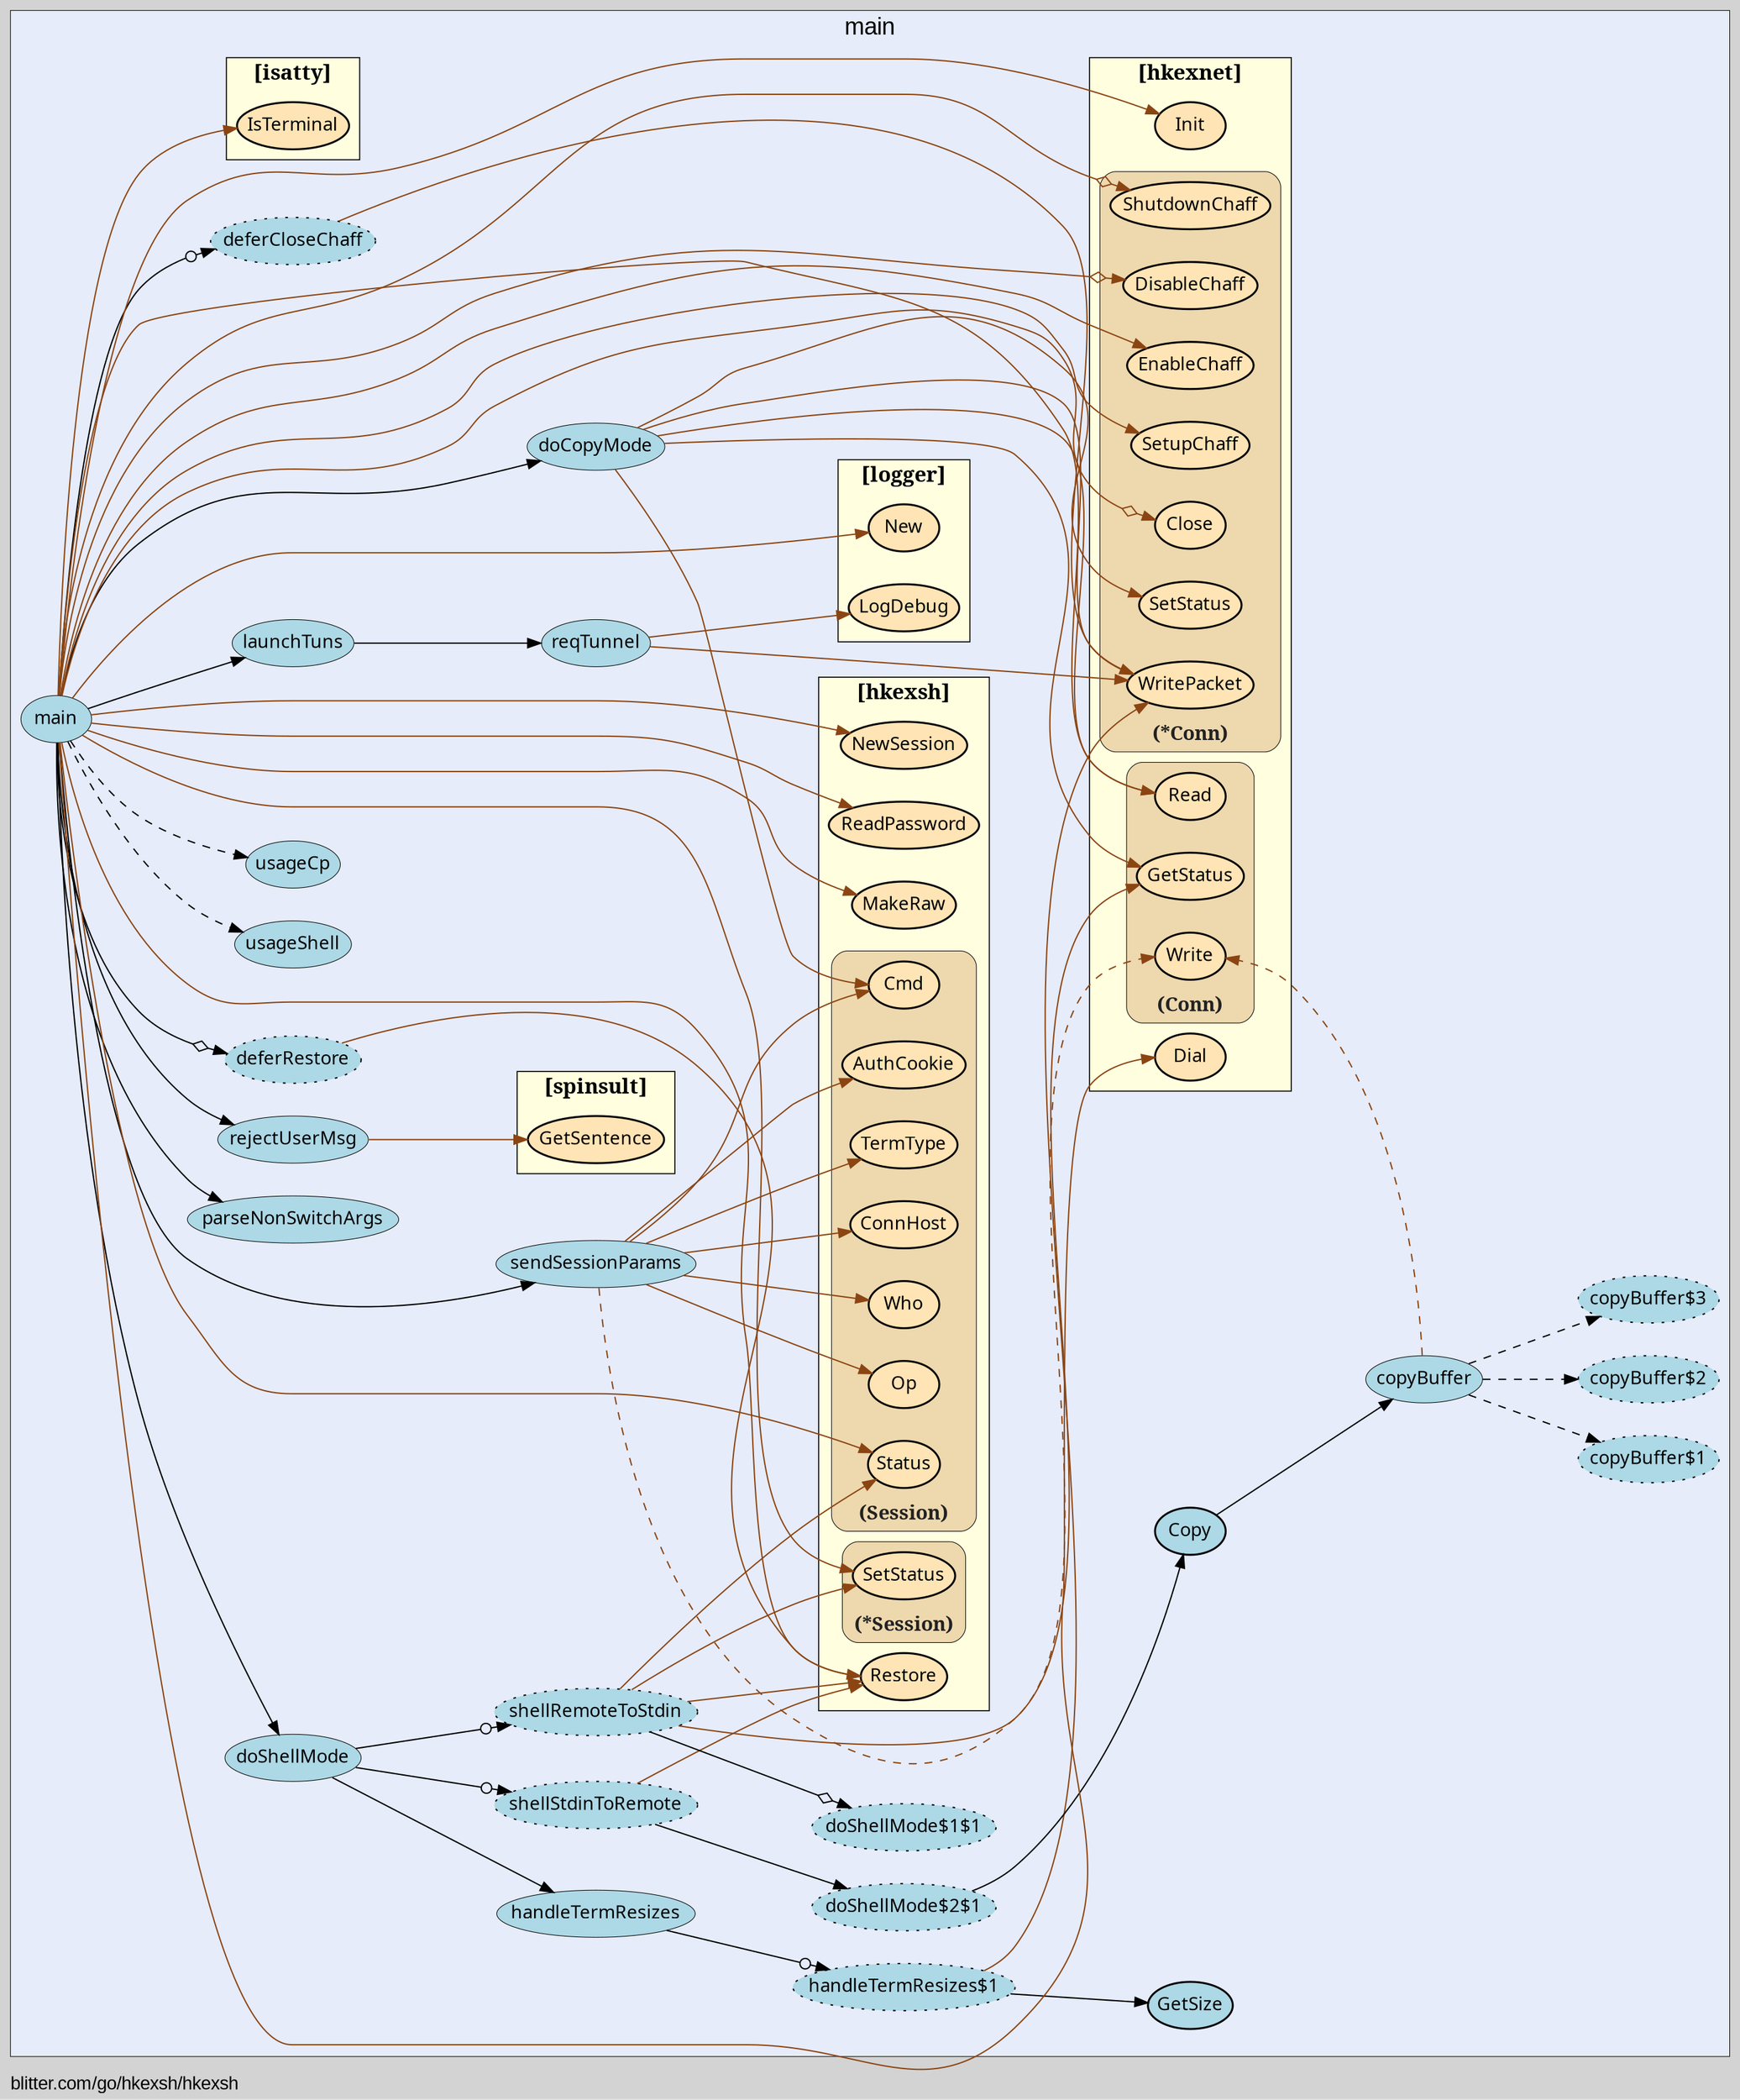 digraph gocallvis {
    label="blitter.com/go/hkexsh/hkexsh";
    labeljust="l";
    fontname="Arial";
    fontsize="14";
    rankdir="LR";
    bgcolor="lightgray";
    style="solid";
    penwidth="0.5";
    pad="0.0";
    nodesep="0.35";

    node [shape="ellipse" style="filled" fillcolor="honeydew" fontname="Verdana" penwidth="1.0" margin="0.05,0.0"];
    edge [minlen="2"]

    subgraph "cluster_focus" {
        fontsize="18";
bgcolor="#e6ecfa";
label="main";
labelloc="t";
labeljust="c";
        
        "blitter.com/go/hkexsh/hkexsh.handleTermResizes$1" [ fillcolor="lightblue" label="handleTermResizes$1" style="dotted,filled" ]
        "blitter.com/go/hkexsh/hkexsh.GetSize" [ fillcolor="lightblue" label="GetSize" penwidth="1.5" ]
        "blitter.com/go/hkexsh/hkexsh.doCopyMode" [ fillcolor="lightblue" label="doCopyMode" penwidth="0.5" ]
        "blitter.com/go/hkexsh/hkexsh.copyBuffer" [ fillcolor="lightblue" label="copyBuffer" penwidth="0.5" ]
        "blitter.com/go/hkexsh/hkexsh.copyBuffer$1" [ style="dotted,filled" fillcolor="lightblue" label="copyBuffer$1" ]
        "blitter.com/go/hkexsh/hkexsh.copyBuffer$2" [ fillcolor="lightblue" label="copyBuffer$2" style="dotted,filled" ]
        "blitter.com/go/hkexsh/hkexsh.copyBuffer$3" [ fillcolor="lightblue" label="copyBuffer$3" style="dotted,filled" ]
        "blitter.com/go/hkexsh/hkexsh.reqTunnel" [ fillcolor="lightblue" label="reqTunnel" penwidth="0.5" ]
        "blitter.com/go/hkexsh/hkexsh.launchTuns" [ fillcolor="lightblue" label="launchTuns" penwidth="0.5" ]
        "blitter.com/go/hkexsh/hkexsh.main$2" [ fillcolor="lightblue" label="deferCloseChaff" style="dotted,filled" ]
        "blitter.com/go/hkexsh/hkexsh.sendSessionParams" [ label="sendSessionParams" penwidth="0.5" fillcolor="lightblue" ]
        "blitter.com/go/hkexsh/hkexsh.handleTermResizes" [ fillcolor="lightblue" label="handleTermResizes" penwidth="0.5" ]
        "blitter.com/go/hkexsh/hkexsh.Copy" [ penwidth="1.5" fillcolor="lightblue" label="Copy" ]
        "blitter.com/go/hkexsh/hkexsh.doShellMode$2$1" [ fillcolor="lightblue" label="doShellMode$2$1" style="dotted,filled" ]
        "blitter.com/go/hkexsh/hkexsh.doShellMode$2" [ fillcolor="lightblue" label="shellStdinToRemote" style="dotted,filled" ]
        "blitter.com/go/hkexsh/hkexsh.main" [ fillcolor="lightblue" label="main" penwidth="0.5" ]
        "blitter.com/go/hkexsh/hkexsh.parseNonSwitchArgs" [ fillcolor="lightblue" label="parseNonSwitchArgs" penwidth="0.5" ]
        "blitter.com/go/hkexsh/hkexsh.main$1" [ fillcolor="lightblue" label="deferRestore" style="dotted,filled" ]
        "blitter.com/go/hkexsh/hkexsh.rejectUserMsg" [ fillcolor="lightblue" label="rejectUserMsg" penwidth="0.5" ]
        "blitter.com/go/hkexsh/hkexsh.doShellMode$1" [ fillcolor="lightblue" label="shellRemoteToStdin" style="dotted,filled" ]
        "blitter.com/go/hkexsh/hkexsh.doShellMode$1$1" [ label="doShellMode$1$1" style="dotted,filled" fillcolor="lightblue" ]
        "blitter.com/go/hkexsh/hkexsh.doShellMode" [ penwidth="0.5" fillcolor="lightblue" label="doShellMode" ]
        "blitter.com/go/hkexsh/hkexsh.usageShell" [ fillcolor="lightblue" label="usageShell" penwidth="0.5" ]
        "blitter.com/go/hkexsh/hkexsh.usageCp" [ fillcolor="lightblue" label="usageCp" penwidth="0.5" ]
        
        subgraph "cluster_blitter.com/go/hkexsh" {
        penwidth="0.8";
fontsize="16";
style="filled";
fillcolor="lightyellow";
fontname="bold";
rank="sink";
label="[hkexsh]";
URL="/?f=blitter.com/go/hkexsh";
tooltip="package: blitter.com/go/hkexsh";
        
        "blitter.com/go/hkexsh.Restore" [ fillcolor="moccasin" label="Restore" penwidth="1.5" ]
        "blitter.com/go/hkexsh.MakeRaw" [ penwidth="1.5" fillcolor="moccasin" label="MakeRaw" ]
        "blitter.com/go/hkexsh.ReadPassword" [ fillcolor="moccasin" label="ReadPassword" penwidth="1.5" ]
        "blitter.com/go/hkexsh.NewSession" [ fillcolor="moccasin" label="NewSession" penwidth="1.5" ]
        
        subgraph "cluster_*blitter.com/go/hkexsh.Session" {
        tooltip="type: *blitter.com/go/hkexsh.Session";
penwidth="0.5";
fontsize="15";
fontcolor="#222222";
labelloc="b";
style="rounded,filled";
fillcolor="wheat2";
label="(*Session)";
        
        "(*blitter.com/go/hkexsh.Session).SetStatus" [ label="SetStatus" penwidth="1.5" fillcolor="moccasin" ]
        
    }

        subgraph "cluster_blitter.com/go/hkexsh.Session" {
        labelloc="b";
style="rounded,filled";
fillcolor="wheat2";
label="(Session)";
tooltip="type: blitter.com/go/hkexsh.Session";
penwidth="0.5";
fontsize="15";
fontcolor="#222222";
        
        "(blitter.com/go/hkexsh.Session).Cmd" [ label="Cmd" penwidth="1.5" fillcolor="moccasin" ]
        "(blitter.com/go/hkexsh.Session).Op" [ fillcolor="moccasin" label="Op" penwidth="1.5" ]
        "(blitter.com/go/hkexsh.Session).Who" [ fillcolor="moccasin" label="Who" penwidth="1.5" ]
        "(blitter.com/go/hkexsh.Session).ConnHost" [ label="ConnHost" penwidth="1.5" fillcolor="moccasin" ]
        "(blitter.com/go/hkexsh.Session).TermType" [ fillcolor="moccasin" label="TermType" penwidth="1.5" ]
        "(blitter.com/go/hkexsh.Session).AuthCookie" [ fillcolor="moccasin" label="AuthCookie" penwidth="1.5" ]
        "(blitter.com/go/hkexsh.Session).Status" [ fillcolor="moccasin" label="Status" penwidth="1.5" ]
        
    }

    }

        subgraph "cluster_blitter.com/go/hkexsh/hkexnet" {
        penwidth="0.8";
style="filled";
fillcolor="lightyellow";
fontname="bold";
label="[hkexnet]";
tooltip="package: blitter.com/go/hkexsh/hkexnet";
fontsize="16";
rank="sink";
URL="/?f=blitter.com/go/hkexsh/hkexnet";
        
        "blitter.com/go/hkexsh/hkexnet.Init" [ fillcolor="moccasin" label="Init" penwidth="1.5" ]
        "blitter.com/go/hkexsh/hkexnet.Dial" [ fillcolor="moccasin" label="Dial" penwidth="1.5" ]
        
        subgraph "cluster_*blitter.com/go/hkexsh/hkexnet.Conn" {
        style="rounded,filled";
fillcolor="wheat2";
label="(*Conn)";
tooltip="type: *blitter.com/go/hkexsh/hkexnet.Conn";
penwidth="0.5";
fontsize="15";
fontcolor="#222222";
labelloc="b";
        
        "(*blitter.com/go/hkexsh/hkexnet.Conn).WritePacket" [ label="WritePacket" penwidth="1.5" fillcolor="moccasin" ]
        "(*blitter.com/go/hkexsh/hkexnet.Conn).SetStatus" [ fillcolor="moccasin" label="SetStatus" penwidth="1.5" ]
        "(*blitter.com/go/hkexsh/hkexnet.Conn).Close" [ fillcolor="moccasin" label="Close" penwidth="1.5" ]
        "(*blitter.com/go/hkexsh/hkexnet.Conn).SetupChaff" [ label="SetupChaff" penwidth="1.5" fillcolor="moccasin" ]
        "(*blitter.com/go/hkexsh/hkexnet.Conn).EnableChaff" [ fillcolor="moccasin" label="EnableChaff" penwidth="1.5" ]
        "(*blitter.com/go/hkexsh/hkexnet.Conn).DisableChaff" [ fillcolor="moccasin" label="DisableChaff" penwidth="1.5" ]
        "(*blitter.com/go/hkexsh/hkexnet.Conn).ShutdownChaff" [ fillcolor="moccasin" label="ShutdownChaff" penwidth="1.5" ]
        
    }

        subgraph "cluster_blitter.com/go/hkexsh/hkexnet.Conn" {
        label="(Conn)";
tooltip="type: blitter.com/go/hkexsh/hkexnet.Conn";
penwidth="0.5";
fontsize="15";
fontcolor="#222222";
labelloc="b";
style="rounded,filled";
fillcolor="wheat2";
        
        "(blitter.com/go/hkexsh/hkexnet.Conn).Read" [ fillcolor="moccasin" label="Read" penwidth="1.5" ]
        "(blitter.com/go/hkexsh/hkexnet.Conn).GetStatus" [ label="GetStatus" penwidth="1.5" fillcolor="moccasin" ]
        "(blitter.com/go/hkexsh/hkexnet.Conn).Write" [ fillcolor="moccasin" label="Write" penwidth="1.5" ]
        
    }

    }

        subgraph "cluster_blitter.com/go/hkexsh/logger" {
        fontsize="16";
rank="sink";
label="[logger]";
URL="/?f=blitter.com/go/hkexsh/logger";
tooltip="package: blitter.com/go/hkexsh/logger";
penwidth="0.8";
fillcolor="lightyellow";
fontname="bold";
style="filled";
        
        "blitter.com/go/hkexsh/logger.LogDebug" [ label="LogDebug" penwidth="1.5" fillcolor="moccasin" ]
        "blitter.com/go/hkexsh/logger.New" [ fillcolor="moccasin" label="New" penwidth="1.5" ]
        
    }

        subgraph "cluster_blitter.com/go/hkexsh/spinsult" {
        URL="/?f=blitter.com/go/hkexsh/spinsult";
tooltip="package: blitter.com/go/hkexsh/spinsult";
penwidth="0.8";
fontsize="16";
style="filled";
fillcolor="lightyellow";
fontname="bold";
rank="sink";
label="[spinsult]";
        
        "blitter.com/go/hkexsh/spinsult.GetSentence" [ label="GetSentence" penwidth="1.5" fillcolor="moccasin" ]
        
    }

        subgraph "cluster_github.com/mattn/go-isatty" {
        rank="sink";
label="[isatty]";
URL="/?f=github.com/mattn/go-isatty";
style="filled";
fontsize="16";
fillcolor="lightyellow";
fontname="bold";
tooltip="package: github.com/mattn/go-isatty";
penwidth="0.8";
        
        "github.com/mattn/go-isatty.IsTerminal" [ fillcolor="moccasin" label="IsTerminal" penwidth="1.5" ]
        
    }

    }

    "blitter.com/go/hkexsh/hkexsh.handleTermResizes$1" -> "blitter.com/go/hkexsh/hkexsh.GetSize" [  ]
    "blitter.com/go/hkexsh/hkexsh.handleTermResizes$1" -> "(*blitter.com/go/hkexsh/hkexnet.Conn).WritePacket" [ color="saddlebrown" ]
    "blitter.com/go/hkexsh/hkexsh.doCopyMode" -> "(blitter.com/go/hkexsh.Session).Cmd" [ color="saddlebrown" ]
    "blitter.com/go/hkexsh/hkexsh.doCopyMode" -> "(*blitter.com/go/hkexsh/hkexnet.Conn).WritePacket" [ color="saddlebrown" ]
    "blitter.com/go/hkexsh/hkexsh.doCopyMode" -> "(blitter.com/go/hkexsh/hkexnet.Conn).Read" [ color="saddlebrown" ]
    "blitter.com/go/hkexsh/hkexsh.doCopyMode" -> "(*blitter.com/go/hkexsh/hkexnet.Conn).SetStatus" [ color="saddlebrown" ]
    "blitter.com/go/hkexsh/hkexsh.doCopyMode" -> "(blitter.com/go/hkexsh/hkexnet.Conn).GetStatus" [ color="saddlebrown" ]
    "blitter.com/go/hkexsh/hkexsh.copyBuffer" -> "(blitter.com/go/hkexsh/hkexnet.Conn).Write" [ color="saddlebrown" style="dashed" ]
    "blitter.com/go/hkexsh/hkexsh.copyBuffer" -> "blitter.com/go/hkexsh/hkexsh.copyBuffer$1" [ style="dashed" ]
    "blitter.com/go/hkexsh/hkexsh.copyBuffer" -> "blitter.com/go/hkexsh/hkexsh.copyBuffer$2" [ style="dashed" ]
    "blitter.com/go/hkexsh/hkexsh.copyBuffer" -> "blitter.com/go/hkexsh/hkexsh.copyBuffer$3" [ style="dashed" ]
    "blitter.com/go/hkexsh/hkexsh.reqTunnel" -> "blitter.com/go/hkexsh/logger.LogDebug" [ color="saddlebrown" ]
    "blitter.com/go/hkexsh/hkexsh.reqTunnel" -> "(*blitter.com/go/hkexsh/hkexnet.Conn).WritePacket" [ color="saddlebrown" ]
    "blitter.com/go/hkexsh/hkexsh.launchTuns" -> "blitter.com/go/hkexsh/hkexsh.reqTunnel" [  ]
    "blitter.com/go/hkexsh/hkexsh.main$2" -> "(*blitter.com/go/hkexsh/hkexnet.Conn).WritePacket" [ color="saddlebrown" ]
    "blitter.com/go/hkexsh/hkexsh.sendSessionParams" -> "(blitter.com/go/hkexsh.Session).Op" [ color="saddlebrown" ]
    "blitter.com/go/hkexsh/hkexsh.sendSessionParams" -> "(blitter.com/go/hkexsh.Session).Who" [ color="saddlebrown" ]
    "blitter.com/go/hkexsh/hkexsh.sendSessionParams" -> "(blitter.com/go/hkexsh.Session).ConnHost" [ color="saddlebrown" ]
    "blitter.com/go/hkexsh/hkexsh.sendSessionParams" -> "(blitter.com/go/hkexsh.Session).TermType" [ color="saddlebrown" ]
    "blitter.com/go/hkexsh/hkexsh.sendSessionParams" -> "(blitter.com/go/hkexsh.Session).Cmd" [ color="saddlebrown" ]
    "blitter.com/go/hkexsh/hkexsh.sendSessionParams" -> "(blitter.com/go/hkexsh.Session).AuthCookie" [ color="saddlebrown" ]
    "blitter.com/go/hkexsh/hkexsh.sendSessionParams" -> "(blitter.com/go/hkexsh/hkexnet.Conn).Write" [ color="saddlebrown" style="dashed" ]
    "blitter.com/go/hkexsh/hkexsh.handleTermResizes" -> "blitter.com/go/hkexsh/hkexsh.handleTermResizes$1" [ arrowhead="normalnoneodot" ]
    "blitter.com/go/hkexsh/hkexsh.Copy" -> "blitter.com/go/hkexsh/hkexsh.copyBuffer" [  ]
    "blitter.com/go/hkexsh/hkexsh.doShellMode$2$1" -> "blitter.com/go/hkexsh/hkexsh.Copy" [  ]
    "blitter.com/go/hkexsh/hkexsh.doShellMode$2" -> "blitter.com/go/hkexsh/hkexsh.doShellMode$2$1" [  ]
    "blitter.com/go/hkexsh/hkexsh.doShellMode$2" -> "blitter.com/go/hkexsh.Restore" [ color="saddlebrown" ]
    "blitter.com/go/hkexsh/hkexsh.main" -> "blitter.com/go/hkexsh/hkexsh.parseNonSwitchArgs" [  ]
    "blitter.com/go/hkexsh/hkexsh.main" -> "blitter.com/go/hkexsh/logger.New" [ color="saddlebrown" ]
    "blitter.com/go/hkexsh/hkexsh.main" -> "blitter.com/go/hkexsh/hkexnet.Init" [ color="saddlebrown" ]
    "blitter.com/go/hkexsh/hkexsh.main" -> "blitter.com/go/hkexsh/hkexnet.Dial" [ color="saddlebrown" ]
    "blitter.com/go/hkexsh/hkexsh.main" -> "(*blitter.com/go/hkexsh/hkexnet.Conn).Close" [ arrowhead="normalnoneodiamond" color="saddlebrown" ]
    "blitter.com/go/hkexsh/hkexsh.main" -> "github.com/mattn/go-isatty.IsTerminal" [ color="saddlebrown" ]
    "blitter.com/go/hkexsh/hkexsh.main" -> "blitter.com/go/hkexsh.MakeRaw" [ color="saddlebrown" ]
    "blitter.com/go/hkexsh/hkexsh.main$1" -> "blitter.com/go/hkexsh.Restore" [ color="saddlebrown" ]
    "blitter.com/go/hkexsh/hkexsh.main" -> "blitter.com/go/hkexsh/hkexsh.main$1" [ arrowhead="normalnoneodiamond" ]
    "blitter.com/go/hkexsh/hkexsh.main" -> "blitter.com/go/hkexsh.ReadPassword" [ color="saddlebrown" ]
    "blitter.com/go/hkexsh/hkexsh.main" -> "blitter.com/go/hkexsh.NewSession" [ color="saddlebrown" ]
    "blitter.com/go/hkexsh/hkexsh.main" -> "blitter.com/go/hkexsh/hkexsh.sendSessionParams" [  ]
    "blitter.com/go/hkexsh/hkexsh.main" -> "(blitter.com/go/hkexsh/hkexnet.Conn).Read" [ color="saddlebrown" ]
    "blitter.com/go/hkexsh/hkexsh.main" -> "(*blitter.com/go/hkexsh.Session).SetStatus" [ color="saddlebrown" ]
    "blitter.com/go/hkexsh/hkexsh.rejectUserMsg" -> "blitter.com/go/hkexsh/spinsult.GetSentence" [ color="saddlebrown" ]
    "blitter.com/go/hkexsh/hkexsh.main" -> "blitter.com/go/hkexsh/hkexsh.rejectUserMsg" [  ]
    "blitter.com/go/hkexsh/hkexsh.main" -> "(*blitter.com/go/hkexsh/hkexnet.Conn).SetupChaff" [ color="saddlebrown" ]
    "blitter.com/go/hkexsh/hkexsh.main" -> "(*blitter.com/go/hkexsh/hkexnet.Conn).EnableChaff" [ color="saddlebrown" ]
    "blitter.com/go/hkexsh/hkexsh.main" -> "(*blitter.com/go/hkexsh/hkexnet.Conn).DisableChaff" [ arrowhead="normalnoneodiamond" color="saddlebrown" ]
    "blitter.com/go/hkexsh/hkexsh.main" -> "(*blitter.com/go/hkexsh/hkexnet.Conn).ShutdownChaff" [ color="saddlebrown" arrowhead="normalnoneodiamond" ]
    "blitter.com/go/hkexsh/hkexsh.main" -> "blitter.com/go/hkexsh/hkexsh.main$2" [ arrowhead="normalnoneodot" ]
    "blitter.com/go/hkexsh/hkexsh.main" -> "blitter.com/go/hkexsh/hkexsh.launchTuns" [  ]
    "blitter.com/go/hkexsh/hkexsh.doShellMode$1" -> "blitter.com/go/hkexsh/hkexsh.doShellMode$1$1" [ arrowhead="normalnoneodiamond" ]
    "blitter.com/go/hkexsh/hkexsh.doShellMode$1" -> "blitter.com/go/hkexsh.Restore" [ color="saddlebrown" ]
    "blitter.com/go/hkexsh/hkexsh.doShellMode$1" -> "(blitter.com/go/hkexsh/hkexnet.Conn).GetStatus" [ color="saddlebrown" ]
    "blitter.com/go/hkexsh/hkexsh.doShellMode$1" -> "(*blitter.com/go/hkexsh.Session).SetStatus" [ color="saddlebrown" ]
    "blitter.com/go/hkexsh/hkexsh.doShellMode$1" -> "(blitter.com/go/hkexsh.Session).Status" [ color="saddlebrown" ]
    "blitter.com/go/hkexsh/hkexsh.doShellMode" -> "blitter.com/go/hkexsh/hkexsh.doShellMode$1" [ arrowhead="normalnoneodot" ]
    "blitter.com/go/hkexsh/hkexsh.doShellMode" -> "blitter.com/go/hkexsh/hkexsh.handleTermResizes" [  ]
    "blitter.com/go/hkexsh/hkexsh.doShellMode" -> "blitter.com/go/hkexsh/hkexsh.doShellMode$2" [ arrowhead="normalnoneodot" ]
    "blitter.com/go/hkexsh/hkexsh.main" -> "blitter.com/go/hkexsh/hkexsh.doShellMode" [  ]
    "blitter.com/go/hkexsh/hkexsh.main" -> "(blitter.com/go/hkexsh.Session).Status" [ color="saddlebrown" ]
    "blitter.com/go/hkexsh/hkexsh.main" -> "blitter.com/go/hkexsh/hkexsh.doCopyMode" [  ]
    "blitter.com/go/hkexsh/hkexsh.main" -> "blitter.com/go/hkexsh.Restore" [ color="saddlebrown" ]
    "blitter.com/go/hkexsh/hkexsh.main" -> "blitter.com/go/hkexsh/hkexsh.usageShell" [ style="dashed" ]
    "blitter.com/go/hkexsh/hkexsh.main" -> "blitter.com/go/hkexsh/hkexsh.usageCp" [ style="dashed" ]
}
